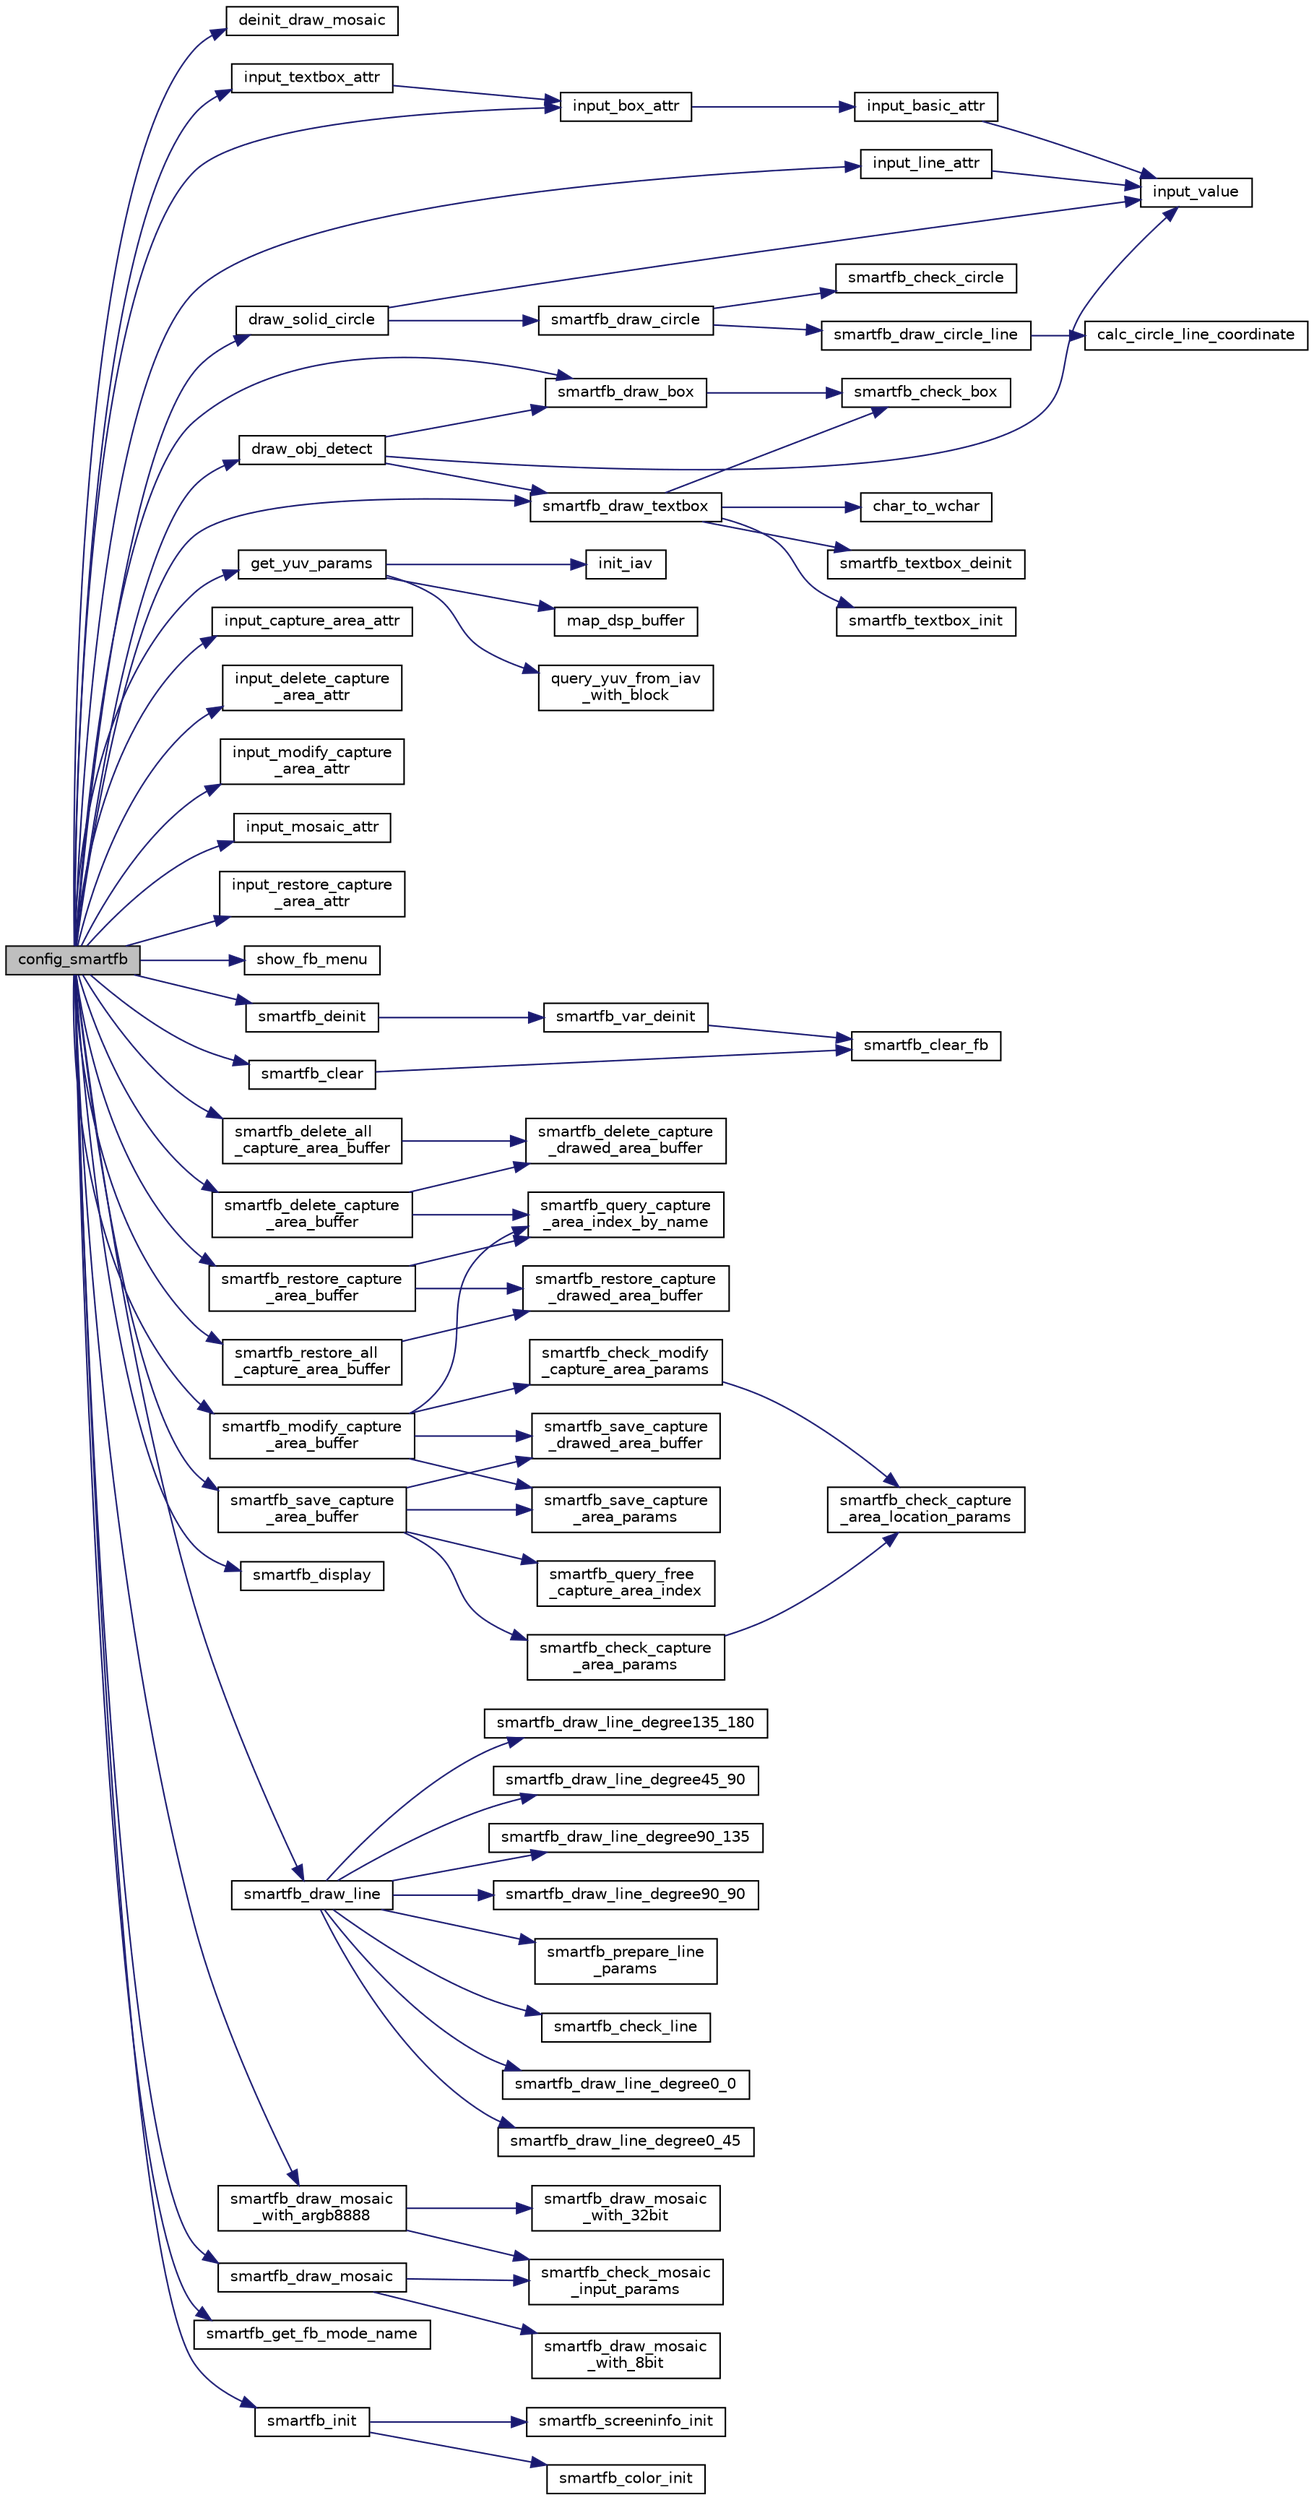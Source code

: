 digraph "config_smartfb"
{
 // INTERACTIVE_SVG=YES
 // LATEX_PDF_SIZE
  bgcolor="transparent";
  edge [fontname="Helvetica",fontsize="10",labelfontname="Helvetica",labelfontsize="10"];
  node [fontname="Helvetica",fontsize="10",shape=record];
  rankdir="LR";
  Node1 [label="config_smartfb",height=0.2,width=0.4,color="black", fillcolor="grey75", style="filled", fontcolor="black",tooltip=" "];
  Node1 -> Node2 [color="midnightblue",fontsize="10",style="solid",fontname="Helvetica"];
  Node2 [label="deinit_draw_mosaic",height=0.2,width=0.4,color="black",URL="$dc/d60/test__smartfb_8c.html#a70959823453454bc59e53ae4877f50b9",tooltip=" "];
  Node1 -> Node3 [color="midnightblue",fontsize="10",style="solid",fontname="Helvetica"];
  Node3 [label="draw_obj_detect",height=0.2,width=0.4,color="black",URL="$dc/d60/test__smartfb_8c.html#a7cabae3147de0d24baeee6fa3f5db3bf",tooltip=" "];
  Node3 -> Node4 [color="midnightblue",fontsize="10",style="solid",fontname="Helvetica"];
  Node4 [label="input_value",height=0.2,width=0.4,color="black",URL="$dc/d60/test__smartfb_8c.html#a50d6e69d1a5a97b463121bb35ca8b5c5",tooltip=" "];
  Node3 -> Node5 [color="midnightblue",fontsize="10",style="solid",fontname="Helvetica"];
  Node5 [label="smartfb_draw_box",height=0.2,width=0.4,color="black",URL="$df/d1d/group__SmartFB-api.html#ga46f839acea534de9aee6b2be35bf9f65",tooltip=" "];
  Node5 -> Node6 [color="midnightblue",fontsize="10",style="solid",fontname="Helvetica"];
  Node6 [label="smartfb_check_box",height=0.2,width=0.4,color="black",URL="$d6/dfc/lib__smartfb_8c.html#a1c0c839d10c63c1dbf34606282e528ff",tooltip=" "];
  Node3 -> Node7 [color="midnightblue",fontsize="10",style="solid",fontname="Helvetica"];
  Node7 [label="smartfb_draw_textbox",height=0.2,width=0.4,color="black",URL="$df/d1d/group__SmartFB-api.html#gafabe2068c0a376e56c612c215bc286da",tooltip=" "];
  Node7 -> Node8 [color="midnightblue",fontsize="10",style="solid",fontname="Helvetica"];
  Node8 [label="char_to_wchar",height=0.2,width=0.4,color="black",URL="$d6/dfc/lib__smartfb_8c.html#a846504632575d170b3ce67e21ee008a5",tooltip=" "];
  Node7 -> Node6 [color="midnightblue",fontsize="10",style="solid",fontname="Helvetica"];
  Node7 -> Node9 [color="midnightblue",fontsize="10",style="solid",fontname="Helvetica"];
  Node9 [label="smartfb_textbox_deinit",height=0.2,width=0.4,color="black",URL="$d6/dfc/lib__smartfb_8c.html#ae106683f3e74c9b410a3c27d7d31fa9c",tooltip=" "];
  Node7 -> Node10 [color="midnightblue",fontsize="10",style="solid",fontname="Helvetica"];
  Node10 [label="smartfb_textbox_init",height=0.2,width=0.4,color="black",URL="$d6/dfc/lib__smartfb_8c.html#a3b8c62667595d8485ab52b96f03d679f",tooltip=" "];
  Node1 -> Node11 [color="midnightblue",fontsize="10",style="solid",fontname="Helvetica"];
  Node11 [label="draw_solid_circle",height=0.2,width=0.4,color="black",URL="$dc/d60/test__smartfb_8c.html#afa8d521d7b22adaba63505e4b50864a0",tooltip=" "];
  Node11 -> Node4 [color="midnightblue",fontsize="10",style="solid",fontname="Helvetica"];
  Node11 -> Node12 [color="midnightblue",fontsize="10",style="solid",fontname="Helvetica"];
  Node12 [label="smartfb_draw_circle",height=0.2,width=0.4,color="black",URL="$df/d1d/group__SmartFB-api.html#ga1131c6fadd1b0e525f5af0a9de892bd7",tooltip=" "];
  Node12 -> Node13 [color="midnightblue",fontsize="10",style="solid",fontname="Helvetica"];
  Node13 [label="smartfb_check_circle",height=0.2,width=0.4,color="black",URL="$d6/dfc/lib__smartfb_8c.html#a133cb72762a11bd30036c6cbc2e626ac",tooltip=" "];
  Node12 -> Node14 [color="midnightblue",fontsize="10",style="solid",fontname="Helvetica"];
  Node14 [label="smartfb_draw_circle_line",height=0.2,width=0.4,color="black",URL="$d6/dfc/lib__smartfb_8c.html#ad8e0911b5f994e32d3ae60057d148448",tooltip=" "];
  Node14 -> Node15 [color="midnightblue",fontsize="10",style="solid",fontname="Helvetica"];
  Node15 [label="calc_circle_line_coordinate",height=0.2,width=0.4,color="black",URL="$d6/dfc/lib__smartfb_8c.html#ac9a4cd00db5b552146df9d5a3bb496d6",tooltip=" "];
  Node1 -> Node16 [color="midnightblue",fontsize="10",style="solid",fontname="Helvetica"];
  Node16 [label="get_yuv_params",height=0.2,width=0.4,color="black",URL="$dc/d60/test__smartfb_8c.html#abed815efd54417dbad83b533daefc14e",tooltip=" "];
  Node16 -> Node17 [color="midnightblue",fontsize="10",style="solid",fontname="Helvetica"];
  Node17 [label="init_iav",height=0.2,width=0.4,color="black",URL="$dc/d60/test__smartfb_8c.html#a2a87e71a046362ac948ce65c2bc0668b",tooltip=" "];
  Node16 -> Node18 [color="midnightblue",fontsize="10",style="solid",fontname="Helvetica"];
  Node18 [label="map_dsp_buffer",height=0.2,width=0.4,color="black",URL="$dc/d60/test__smartfb_8c.html#a7e5b74cf0e9167ec89fa354dfb15f172",tooltip=" "];
  Node16 -> Node19 [color="midnightblue",fontsize="10",style="solid",fontname="Helvetica"];
  Node19 [label="query_yuv_from_iav\l_with_block",height=0.2,width=0.4,color="black",URL="$dc/d60/test__smartfb_8c.html#a31171c5828dfa76029203d64d7f601ff",tooltip=" "];
  Node1 -> Node20 [color="midnightblue",fontsize="10",style="solid",fontname="Helvetica"];
  Node20 [label="input_box_attr",height=0.2,width=0.4,color="black",URL="$dc/d60/test__smartfb_8c.html#ac54d66e4f64809b00ddd0536f8e02906",tooltip=" "];
  Node20 -> Node21 [color="midnightblue",fontsize="10",style="solid",fontname="Helvetica"];
  Node21 [label="input_basic_attr",height=0.2,width=0.4,color="black",URL="$dc/d60/test__smartfb_8c.html#a4d5b97c61968512ae7cbad3c5dfa954e",tooltip=" "];
  Node21 -> Node4 [color="midnightblue",fontsize="10",style="solid",fontname="Helvetica"];
  Node1 -> Node22 [color="midnightblue",fontsize="10",style="solid",fontname="Helvetica"];
  Node22 [label="input_capture_area_attr",height=0.2,width=0.4,color="black",URL="$dc/d60/test__smartfb_8c.html#a582a8d2dc348792266ef24537b5e4cf5",tooltip=" "];
  Node1 -> Node23 [color="midnightblue",fontsize="10",style="solid",fontname="Helvetica"];
  Node23 [label="input_delete_capture\l_area_attr",height=0.2,width=0.4,color="black",URL="$dc/d60/test__smartfb_8c.html#a792446aa8b00db2ba6c724fd51d62ab0",tooltip=" "];
  Node1 -> Node24 [color="midnightblue",fontsize="10",style="solid",fontname="Helvetica"];
  Node24 [label="input_line_attr",height=0.2,width=0.4,color="black",URL="$dc/d60/test__smartfb_8c.html#aa261ccb3a55cba3565dad46779a40b38",tooltip=" "];
  Node24 -> Node4 [color="midnightblue",fontsize="10",style="solid",fontname="Helvetica"];
  Node1 -> Node25 [color="midnightblue",fontsize="10",style="solid",fontname="Helvetica"];
  Node25 [label="input_modify_capture\l_area_attr",height=0.2,width=0.4,color="black",URL="$dc/d60/test__smartfb_8c.html#a1fd93c5e5b04c81e117aff60912e57bb",tooltip=" "];
  Node1 -> Node26 [color="midnightblue",fontsize="10",style="solid",fontname="Helvetica"];
  Node26 [label="input_mosaic_attr",height=0.2,width=0.4,color="black",URL="$dc/d60/test__smartfb_8c.html#a6f60b83e68ffca8420e85bb595f5fa6e",tooltip=" "];
  Node1 -> Node27 [color="midnightblue",fontsize="10",style="solid",fontname="Helvetica"];
  Node27 [label="input_restore_capture\l_area_attr",height=0.2,width=0.4,color="black",URL="$dc/d60/test__smartfb_8c.html#ae76466e81909ddc675c32703a919e97d",tooltip=" "];
  Node1 -> Node28 [color="midnightblue",fontsize="10",style="solid",fontname="Helvetica"];
  Node28 [label="input_textbox_attr",height=0.2,width=0.4,color="black",URL="$dc/d60/test__smartfb_8c.html#a91c1981d4866748772fbbc6b72c0f72a",tooltip=" "];
  Node28 -> Node20 [color="midnightblue",fontsize="10",style="solid",fontname="Helvetica"];
  Node1 -> Node29 [color="midnightblue",fontsize="10",style="solid",fontname="Helvetica"];
  Node29 [label="show_fb_menu",height=0.2,width=0.4,color="black",URL="$dc/d60/test__smartfb_8c.html#acb58d58bfa70ce37ca846a53752dcde4",tooltip=" "];
  Node1 -> Node30 [color="midnightblue",fontsize="10",style="solid",fontname="Helvetica"];
  Node30 [label="smartfb_clear",height=0.2,width=0.4,color="black",URL="$df/d1d/group__SmartFB-api.html#ga7da32c1e121c1e82500b464e00fa5aaa",tooltip=" "];
  Node30 -> Node31 [color="midnightblue",fontsize="10",style="solid",fontname="Helvetica"];
  Node31 [label="smartfb_clear_fb",height=0.2,width=0.4,color="black",URL="$d6/dfc/lib__smartfb_8c.html#ab7a45061b22716989b3855e0a1e6802e",tooltip=" "];
  Node1 -> Node32 [color="midnightblue",fontsize="10",style="solid",fontname="Helvetica"];
  Node32 [label="smartfb_deinit",height=0.2,width=0.4,color="black",URL="$df/d1d/group__SmartFB-api.html#gad639e235bdaf61d9f05575b34e40c7a4",tooltip=" "];
  Node32 -> Node33 [color="midnightblue",fontsize="10",style="solid",fontname="Helvetica"];
  Node33 [label="smartfb_var_deinit",height=0.2,width=0.4,color="black",URL="$d6/dfc/lib__smartfb_8c.html#a987f31c9357fa2258dc693277bc9104e",tooltip=" "];
  Node33 -> Node31 [color="midnightblue",fontsize="10",style="solid",fontname="Helvetica"];
  Node1 -> Node34 [color="midnightblue",fontsize="10",style="solid",fontname="Helvetica"];
  Node34 [label="smartfb_delete_all\l_capture_area_buffer",height=0.2,width=0.4,color="black",URL="$df/d1d/group__SmartFB-api.html#ga1a8070497ee3d7899caf55c9d15f4aef",tooltip=" "];
  Node34 -> Node35 [color="midnightblue",fontsize="10",style="solid",fontname="Helvetica"];
  Node35 [label="smartfb_delete_capture\l_drawed_area_buffer",height=0.2,width=0.4,color="black",URL="$d6/dfc/lib__smartfb_8c.html#a6a595eedc8e547770f9a84ceb123fdb6",tooltip=" "];
  Node1 -> Node36 [color="midnightblue",fontsize="10",style="solid",fontname="Helvetica"];
  Node36 [label="smartfb_delete_capture\l_area_buffer",height=0.2,width=0.4,color="black",URL="$df/d1d/group__SmartFB-api.html#ga180963e573389ad3230a2e62be967c22",tooltip=" "];
  Node36 -> Node35 [color="midnightblue",fontsize="10",style="solid",fontname="Helvetica"];
  Node36 -> Node37 [color="midnightblue",fontsize="10",style="solid",fontname="Helvetica"];
  Node37 [label="smartfb_query_capture\l_area_index_by_name",height=0.2,width=0.4,color="black",URL="$d6/dfc/lib__smartfb_8c.html#a7e722f5578aa91c1584d74c650eba2f0",tooltip=" "];
  Node1 -> Node38 [color="midnightblue",fontsize="10",style="solid",fontname="Helvetica"];
  Node38 [label="smartfb_display",height=0.2,width=0.4,color="black",URL="$df/d1d/group__SmartFB-api.html#gaed20c8b8a98a2607e3b8441e44b350e5",tooltip=" "];
  Node1 -> Node5 [color="midnightblue",fontsize="10",style="solid",fontname="Helvetica"];
  Node1 -> Node39 [color="midnightblue",fontsize="10",style="solid",fontname="Helvetica"];
  Node39 [label="smartfb_draw_line",height=0.2,width=0.4,color="black",URL="$df/d1d/group__SmartFB-api.html#gadd70846df16fa50ece4ef09d533cf380",tooltip=" "];
  Node39 -> Node40 [color="midnightblue",fontsize="10",style="solid",fontname="Helvetica"];
  Node40 [label="smartfb_check_line",height=0.2,width=0.4,color="black",URL="$d6/dfc/lib__smartfb_8c.html#a1776d6009121ff4722d46515014f9254",tooltip=" "];
  Node39 -> Node41 [color="midnightblue",fontsize="10",style="solid",fontname="Helvetica"];
  Node41 [label="smartfb_draw_line_degree0_0",height=0.2,width=0.4,color="black",URL="$d6/dfc/lib__smartfb_8c.html#ae84693502faa42981492f51cb2b0b5d4",tooltip=" "];
  Node39 -> Node42 [color="midnightblue",fontsize="10",style="solid",fontname="Helvetica"];
  Node42 [label="smartfb_draw_line_degree0_45",height=0.2,width=0.4,color="black",URL="$d6/dfc/lib__smartfb_8c.html#a96635e00e17db90ce45059edb219d4a0",tooltip=" "];
  Node39 -> Node43 [color="midnightblue",fontsize="10",style="solid",fontname="Helvetica"];
  Node43 [label="smartfb_draw_line_degree135_180",height=0.2,width=0.4,color="black",URL="$d6/dfc/lib__smartfb_8c.html#a4d37afb00e6b8f82ce9fb950d4516891",tooltip=" "];
  Node39 -> Node44 [color="midnightblue",fontsize="10",style="solid",fontname="Helvetica"];
  Node44 [label="smartfb_draw_line_degree45_90",height=0.2,width=0.4,color="black",URL="$d6/dfc/lib__smartfb_8c.html#a8c8c6f2f3ad603c3e234c18397b5777a",tooltip=" "];
  Node39 -> Node45 [color="midnightblue",fontsize="10",style="solid",fontname="Helvetica"];
  Node45 [label="smartfb_draw_line_degree90_135",height=0.2,width=0.4,color="black",URL="$d6/dfc/lib__smartfb_8c.html#a994af251089fb772898c2cb53382efc2",tooltip=" "];
  Node39 -> Node46 [color="midnightblue",fontsize="10",style="solid",fontname="Helvetica"];
  Node46 [label="smartfb_draw_line_degree90_90",height=0.2,width=0.4,color="black",URL="$d6/dfc/lib__smartfb_8c.html#adac40d0e8acacee9dd5412ed459906fb",tooltip=" "];
  Node39 -> Node47 [color="midnightblue",fontsize="10",style="solid",fontname="Helvetica"];
  Node47 [label="smartfb_prepare_line\l_params",height=0.2,width=0.4,color="black",URL="$d6/dfc/lib__smartfb_8c.html#af2ec9edea8ef2ddb3f6b982c0341049d",tooltip=" "];
  Node1 -> Node48 [color="midnightblue",fontsize="10",style="solid",fontname="Helvetica"];
  Node48 [label="smartfb_draw_mosaic",height=0.2,width=0.4,color="black",URL="$df/d1d/group__SmartFB-api.html#ga1b7b7d3649c2dbd4dc525dcf80d46b79",tooltip=" "];
  Node48 -> Node49 [color="midnightblue",fontsize="10",style="solid",fontname="Helvetica"];
  Node49 [label="smartfb_check_mosaic\l_input_params",height=0.2,width=0.4,color="black",URL="$d6/dfc/lib__smartfb_8c.html#a0d1407f9c2170ff88d2de452bff5edaf",tooltip=" "];
  Node48 -> Node50 [color="midnightblue",fontsize="10",style="solid",fontname="Helvetica"];
  Node50 [label="smartfb_draw_mosaic\l_with_8bit",height=0.2,width=0.4,color="black",URL="$d6/dfc/lib__smartfb_8c.html#a9ca8b8939ef56429e150c7639498968c",tooltip=" "];
  Node1 -> Node51 [color="midnightblue",fontsize="10",style="solid",fontname="Helvetica"];
  Node51 [label="smartfb_draw_mosaic\l_with_argb8888",height=0.2,width=0.4,color="black",URL="$df/d1d/group__SmartFB-api.html#ga5060041c894a464711a0c3087cc32b68",tooltip=" "];
  Node51 -> Node49 [color="midnightblue",fontsize="10",style="solid",fontname="Helvetica"];
  Node51 -> Node52 [color="midnightblue",fontsize="10",style="solid",fontname="Helvetica"];
  Node52 [label="smartfb_draw_mosaic\l_with_32bit",height=0.2,width=0.4,color="black",URL="$d6/dfc/lib__smartfb_8c.html#a8c402bbbc9611a96991d88b3e145b847",tooltip=" "];
  Node1 -> Node7 [color="midnightblue",fontsize="10",style="solid",fontname="Helvetica"];
  Node1 -> Node53 [color="midnightblue",fontsize="10",style="solid",fontname="Helvetica"];
  Node53 [label="smartfb_get_fb_mode_name",height=0.2,width=0.4,color="black",URL="$df/d1d/group__SmartFB-api.html#ga0c27d3d65a023592e3775e8e35bce0fc",tooltip=" "];
  Node1 -> Node54 [color="midnightblue",fontsize="10",style="solid",fontname="Helvetica"];
  Node54 [label="smartfb_init",height=0.2,width=0.4,color="black",URL="$df/d1d/group__SmartFB-api.html#ga347c0b34a8d388ca39ad2cf7d461e92f",tooltip=" "];
  Node54 -> Node55 [color="midnightblue",fontsize="10",style="solid",fontname="Helvetica"];
  Node55 [label="smartfb_color_init",height=0.2,width=0.4,color="black",URL="$d6/dfc/lib__smartfb_8c.html#a61104a24ee4c0062d2909b41ac73ac7d",tooltip=" "];
  Node54 -> Node56 [color="midnightblue",fontsize="10",style="solid",fontname="Helvetica"];
  Node56 [label="smartfb_screeninfo_init",height=0.2,width=0.4,color="black",URL="$d6/dfc/lib__smartfb_8c.html#a4ab7c66acb7b379a9ec41104ed3e8d00",tooltip=" "];
  Node1 -> Node57 [color="midnightblue",fontsize="10",style="solid",fontname="Helvetica"];
  Node57 [label="smartfb_modify_capture\l_area_buffer",height=0.2,width=0.4,color="black",URL="$df/d1d/group__SmartFB-api.html#gaeeb35a845e3c52ef7d5a16a340cf158f",tooltip=" "];
  Node57 -> Node58 [color="midnightblue",fontsize="10",style="solid",fontname="Helvetica"];
  Node58 [label="smartfb_check_modify\l_capture_area_params",height=0.2,width=0.4,color="black",URL="$d6/dfc/lib__smartfb_8c.html#a87cbfa813d71b35bffb7543c34598740",tooltip=" "];
  Node58 -> Node59 [color="midnightblue",fontsize="10",style="solid",fontname="Helvetica"];
  Node59 [label="smartfb_check_capture\l_area_location_params",height=0.2,width=0.4,color="black",URL="$d6/dfc/lib__smartfb_8c.html#ac45bc8381dce5fc1dc65758baf2c96a6",tooltip=" "];
  Node57 -> Node37 [color="midnightblue",fontsize="10",style="solid",fontname="Helvetica"];
  Node57 -> Node60 [color="midnightblue",fontsize="10",style="solid",fontname="Helvetica"];
  Node60 [label="smartfb_save_capture\l_area_params",height=0.2,width=0.4,color="black",URL="$d6/dfc/lib__smartfb_8c.html#add713f567f16ddda0d77e58b2652b8bc",tooltip=" "];
  Node57 -> Node61 [color="midnightblue",fontsize="10",style="solid",fontname="Helvetica"];
  Node61 [label="smartfb_save_capture\l_drawed_area_buffer",height=0.2,width=0.4,color="black",URL="$d6/dfc/lib__smartfb_8c.html#aef662b17643260e8fda50efafbf3db62",tooltip=" "];
  Node1 -> Node62 [color="midnightblue",fontsize="10",style="solid",fontname="Helvetica"];
  Node62 [label="smartfb_restore_all\l_capture_area_buffer",height=0.2,width=0.4,color="black",URL="$df/d1d/group__SmartFB-api.html#gaad41e0d8c0cae931470e6b143d0991d7",tooltip=" "];
  Node62 -> Node63 [color="midnightblue",fontsize="10",style="solid",fontname="Helvetica"];
  Node63 [label="smartfb_restore_capture\l_drawed_area_buffer",height=0.2,width=0.4,color="black",URL="$d6/dfc/lib__smartfb_8c.html#a3b62f2c14d334b2ea73b1b315f446bd7",tooltip=" "];
  Node1 -> Node64 [color="midnightblue",fontsize="10",style="solid",fontname="Helvetica"];
  Node64 [label="smartfb_restore_capture\l_area_buffer",height=0.2,width=0.4,color="black",URL="$df/d1d/group__SmartFB-api.html#ga487cd3cfb1d29f1f5129ef6bedbc1567",tooltip=" "];
  Node64 -> Node37 [color="midnightblue",fontsize="10",style="solid",fontname="Helvetica"];
  Node64 -> Node63 [color="midnightblue",fontsize="10",style="solid",fontname="Helvetica"];
  Node1 -> Node65 [color="midnightblue",fontsize="10",style="solid",fontname="Helvetica"];
  Node65 [label="smartfb_save_capture\l_area_buffer",height=0.2,width=0.4,color="black",URL="$df/d1d/group__SmartFB-api.html#ga30a430d8f0ce139fc7a9c669484761d2",tooltip=" "];
  Node65 -> Node66 [color="midnightblue",fontsize="10",style="solid",fontname="Helvetica"];
  Node66 [label="smartfb_check_capture\l_area_params",height=0.2,width=0.4,color="black",URL="$d6/dfc/lib__smartfb_8c.html#af9f519a15f56750b02761bda67b92992",tooltip=" "];
  Node66 -> Node59 [color="midnightblue",fontsize="10",style="solid",fontname="Helvetica"];
  Node65 -> Node67 [color="midnightblue",fontsize="10",style="solid",fontname="Helvetica"];
  Node67 [label="smartfb_query_free\l_capture_area_index",height=0.2,width=0.4,color="black",URL="$d6/dfc/lib__smartfb_8c.html#a4c1f6e34ea254757917cb91b75e451e9",tooltip=" "];
  Node65 -> Node60 [color="midnightblue",fontsize="10",style="solid",fontname="Helvetica"];
  Node65 -> Node61 [color="midnightblue",fontsize="10",style="solid",fontname="Helvetica"];
}
